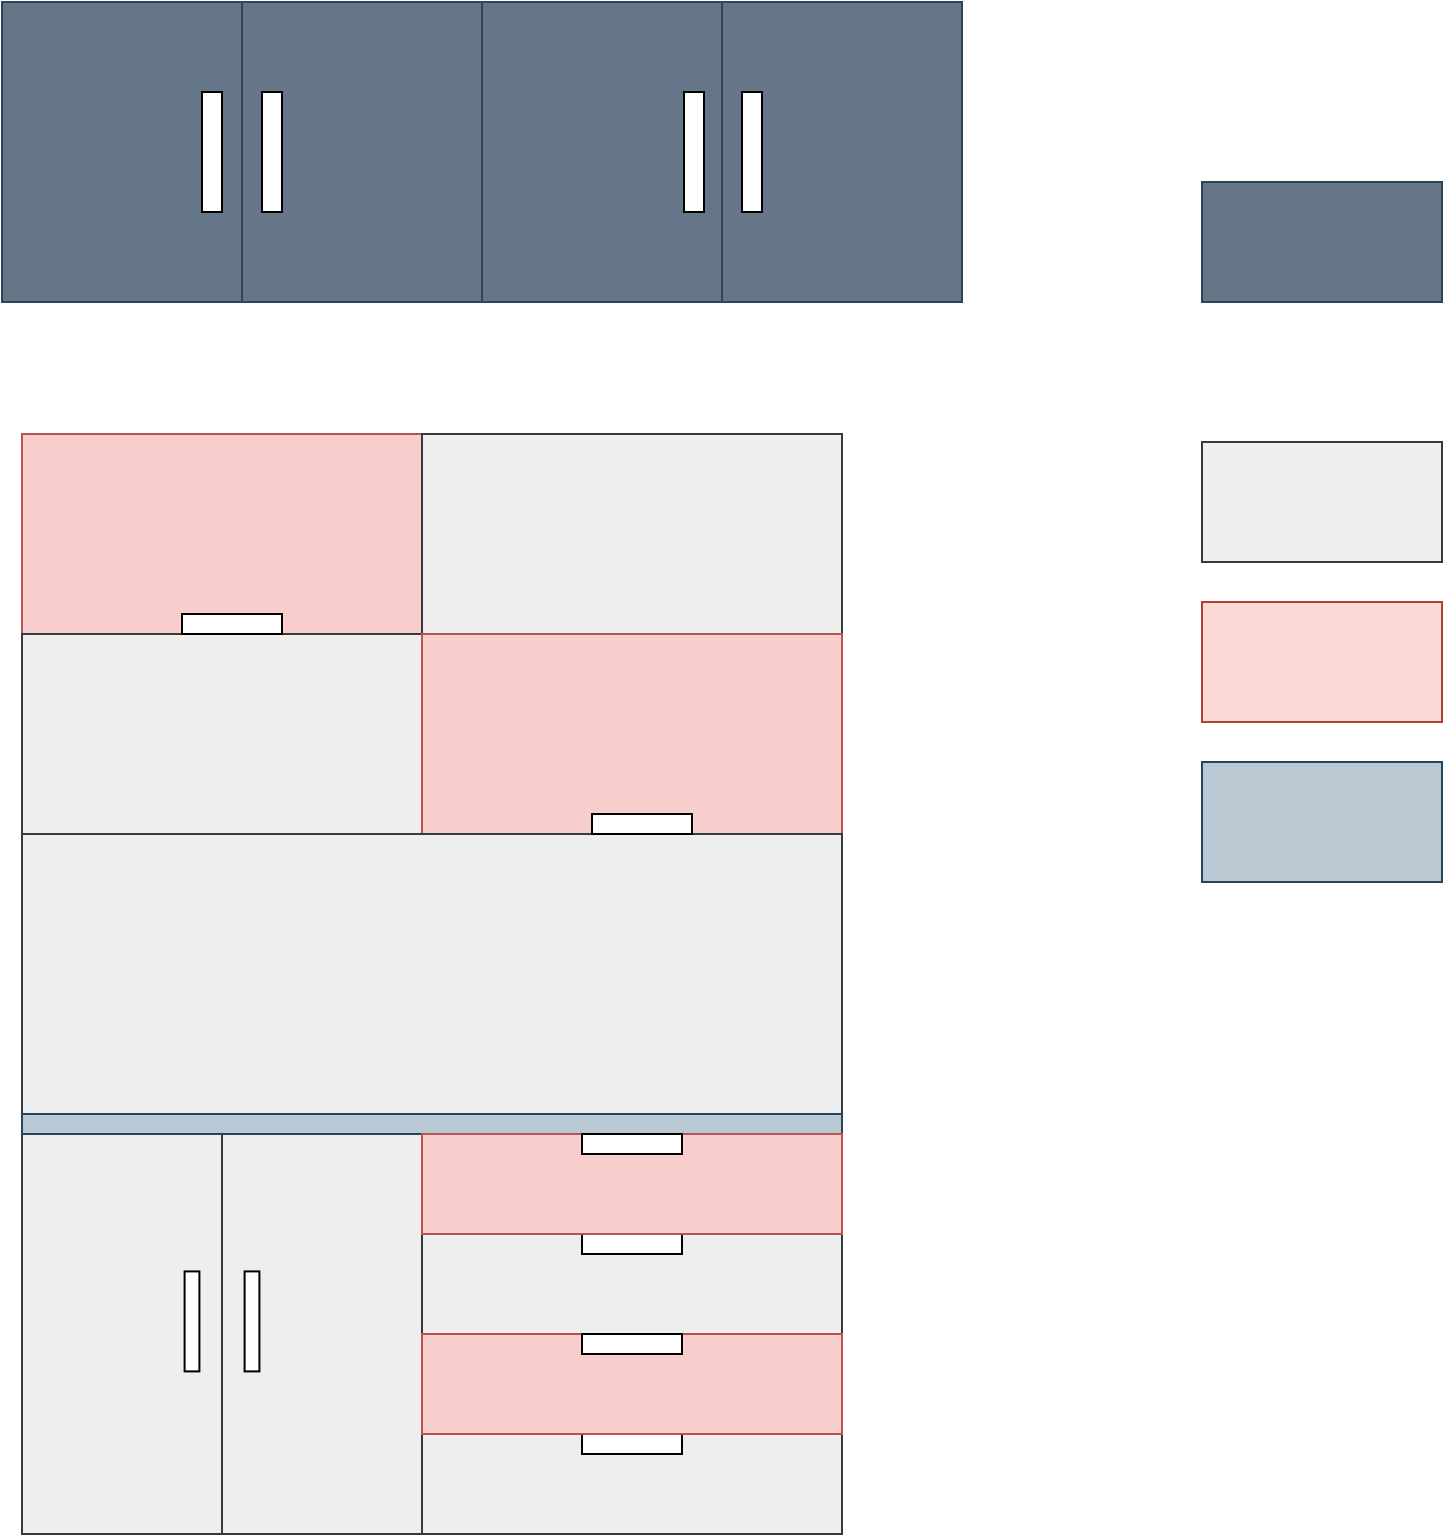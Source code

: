 <mxfile version="21.7.2" type="github">
  <diagram name="Page-1" id="67bxx6ICDhTtdGV3Eazt">
    <mxGraphModel dx="2133" dy="1916" grid="1" gridSize="10" guides="1" tooltips="1" connect="1" arrows="1" fold="1" page="1" pageScale="1" pageWidth="827" pageHeight="1169" math="0" shadow="0">
      <root>
        <mxCell id="0" />
        <mxCell id="1" parent="0" />
        <mxCell id="V_eQYziDbyRIFbU8wqPd-2" value="" style="rounded=0;whiteSpace=wrap;html=1;fillColor=#f8cecc;strokeColor=#b85450;" parent="1" vertex="1">
          <mxGeometry x="-710" y="-774" width="200" height="100" as="geometry" />
        </mxCell>
        <mxCell id="V_eQYziDbyRIFbU8wqPd-3" value="" style="rounded=0;whiteSpace=wrap;html=1;fillColor=#eeeeee;strokeColor=#36393d;" parent="1" vertex="1">
          <mxGeometry x="-510" y="-774" width="210" height="100" as="geometry" />
        </mxCell>
        <mxCell id="V_eQYziDbyRIFbU8wqPd-4" value="" style="rounded=0;whiteSpace=wrap;html=1;fillColor=#eeeeee;strokeColor=#36393d;" parent="1" vertex="1">
          <mxGeometry x="-710" y="-674" width="200" height="100" as="geometry" />
        </mxCell>
        <mxCell id="V_eQYziDbyRIFbU8wqPd-5" value="" style="rounded=0;whiteSpace=wrap;html=1;fillColor=#f8cecc;strokeColor=#b85450;" parent="1" vertex="1">
          <mxGeometry x="-510" y="-674" width="210" height="100" as="geometry" />
        </mxCell>
        <mxCell id="V_eQYziDbyRIFbU8wqPd-6" value="" style="rounded=0;whiteSpace=wrap;html=1;fillColor=#eeeeee;strokeColor=#36393d;" parent="1" vertex="1">
          <mxGeometry x="-710" y="-574" width="410" height="150" as="geometry" />
        </mxCell>
        <mxCell id="V_eQYziDbyRIFbU8wqPd-7" value="" style="rounded=0;whiteSpace=wrap;html=1;rotation=-180;" parent="1" vertex="1">
          <mxGeometry x="-630" y="-684" width="50" height="10" as="geometry" />
        </mxCell>
        <mxCell id="V_eQYziDbyRIFbU8wqPd-8" value="" style="rounded=0;whiteSpace=wrap;html=1;rotation=-180;" parent="1" vertex="1">
          <mxGeometry x="-425" y="-584" width="50" height="10" as="geometry" />
        </mxCell>
        <mxCell id="V_eQYziDbyRIFbU8wqPd-9" value="" style="group" parent="1" vertex="1" connectable="0">
          <mxGeometry x="-710" y="-424" width="200" height="200" as="geometry" />
        </mxCell>
        <mxCell id="V_eQYziDbyRIFbU8wqPd-10" value="" style="rounded=0;whiteSpace=wrap;html=1;fillColor=#eeeeee;strokeColor=#36393d;" parent="V_eQYziDbyRIFbU8wqPd-9" vertex="1">
          <mxGeometry width="100" height="200" as="geometry" />
        </mxCell>
        <mxCell id="V_eQYziDbyRIFbU8wqPd-11" value="" style="rounded=0;whiteSpace=wrap;html=1;fillColor=#eeeeee;strokeColor=#36393d;" parent="V_eQYziDbyRIFbU8wqPd-9" vertex="1">
          <mxGeometry x="100" width="100" height="200" as="geometry" />
        </mxCell>
        <mxCell id="V_eQYziDbyRIFbU8wqPd-12" value="" style="rounded=0;whiteSpace=wrap;html=1;rotation=90;" parent="V_eQYziDbyRIFbU8wqPd-9" vertex="1">
          <mxGeometry x="90" y="89.997" width="50" height="7.407" as="geometry" />
        </mxCell>
        <mxCell id="V_eQYziDbyRIFbU8wqPd-13" value="" style="rounded=0;whiteSpace=wrap;html=1;rotation=90;" parent="V_eQYziDbyRIFbU8wqPd-9" vertex="1">
          <mxGeometry x="60" y="89.997" width="50" height="7.407" as="geometry" />
        </mxCell>
        <mxCell id="V_eQYziDbyRIFbU8wqPd-14" value="" style="group;fillColor=#f8cecc;strokeColor=#b85450;" parent="1" vertex="1" connectable="0">
          <mxGeometry x="-510" y="-274" width="210" height="50" as="geometry" />
        </mxCell>
        <mxCell id="V_eQYziDbyRIFbU8wqPd-15" value="" style="rounded=0;whiteSpace=wrap;html=1;fillColor=#eeeeee;strokeColor=#36393d;" parent="V_eQYziDbyRIFbU8wqPd-14" vertex="1">
          <mxGeometry width="210" height="50" as="geometry" />
        </mxCell>
        <mxCell id="V_eQYziDbyRIFbU8wqPd-16" value="" style="rounded=0;whiteSpace=wrap;html=1;" parent="V_eQYziDbyRIFbU8wqPd-14" vertex="1">
          <mxGeometry x="80" width="50" height="10" as="geometry" />
        </mxCell>
        <mxCell id="V_eQYziDbyRIFbU8wqPd-17" value="" style="group;fillColor=#f8cecc;strokeColor=#b85450;container=0;" parent="1" vertex="1" connectable="0">
          <mxGeometry x="-510" y="-424" width="210" height="50" as="geometry" />
        </mxCell>
        <mxCell id="V_eQYziDbyRIFbU8wqPd-20" value="" style="group;fillColor=#f8cecc;strokeColor=#b85450;container=0;" parent="1" vertex="1" connectable="0">
          <mxGeometry x="-510" y="-324" width="210" height="50" as="geometry" />
        </mxCell>
        <mxCell id="V_eQYziDbyRIFbU8wqPd-23" value="" style="group;fillColor=#f8cecc;strokeColor=#b85450;" parent="1" vertex="1" connectable="0">
          <mxGeometry x="-510" y="-374" width="210" height="50" as="geometry" />
        </mxCell>
        <mxCell id="V_eQYziDbyRIFbU8wqPd-24" value="" style="rounded=0;whiteSpace=wrap;html=1;fillColor=#eeeeee;strokeColor=#36393d;" parent="V_eQYziDbyRIFbU8wqPd-23" vertex="1">
          <mxGeometry width="210" height="50" as="geometry" />
        </mxCell>
        <mxCell id="V_eQYziDbyRIFbU8wqPd-25" value="" style="rounded=0;whiteSpace=wrap;html=1;" parent="V_eQYziDbyRIFbU8wqPd-23" vertex="1">
          <mxGeometry x="80" width="50" height="10" as="geometry" />
        </mxCell>
        <mxCell id="V_eQYziDbyRIFbU8wqPd-26" value="" style="rounded=0;whiteSpace=wrap;html=1;fillColor=#bac8d3;strokeColor=#23445d;" parent="1" vertex="1">
          <mxGeometry x="-710" y="-434" width="410" height="10" as="geometry" />
        </mxCell>
        <mxCell id="V_eQYziDbyRIFbU8wqPd-27" value="" style="rounded=0;whiteSpace=wrap;html=1;fillColor=#fad9d5;strokeColor=#ae4132;" parent="1" vertex="1">
          <mxGeometry x="-120" y="-690" width="120" height="60" as="geometry" />
        </mxCell>
        <mxCell id="V_eQYziDbyRIFbU8wqPd-28" value="" style="rounded=0;whiteSpace=wrap;html=1;fillColor=#bac8d3;strokeColor=#23445d;" parent="1" vertex="1">
          <mxGeometry x="-120" y="-610" width="120" height="60" as="geometry" />
        </mxCell>
        <mxCell id="V_eQYziDbyRIFbU8wqPd-29" value="" style="rounded=0;whiteSpace=wrap;html=1;fillColor=#eeeeee;strokeColor=#36393d;" parent="1" vertex="1">
          <mxGeometry x="-120" y="-770" width="120" height="60" as="geometry" />
        </mxCell>
        <mxCell id="V_eQYziDbyRIFbU8wqPd-30" value="" style="rounded=0;whiteSpace=wrap;html=1;" parent="1" vertex="1">
          <mxGeometry x="-720" y="-990" width="480" height="150" as="geometry" />
        </mxCell>
        <mxCell id="V_eQYziDbyRIFbU8wqPd-34" value="" style="rounded=0;whiteSpace=wrap;html=1;fillColor=#647687;fontColor=#ffffff;strokeColor=#314354;" parent="1" vertex="1">
          <mxGeometry x="-720" y="-990" width="120" height="150" as="geometry" />
        </mxCell>
        <mxCell id="V_eQYziDbyRIFbU8wqPd-35" value="" style="rounded=0;whiteSpace=wrap;html=1;fillColor=#647687;fontColor=#ffffff;strokeColor=#314354;" parent="1" vertex="1">
          <mxGeometry x="-600" y="-990" width="120" height="150" as="geometry" />
        </mxCell>
        <mxCell id="V_eQYziDbyRIFbU8wqPd-36" value="" style="rounded=0;whiteSpace=wrap;html=1;fillColor=#647687;fontColor=#ffffff;strokeColor=#314354;" parent="1" vertex="1">
          <mxGeometry x="-480" y="-990" width="120" height="150" as="geometry" />
        </mxCell>
        <mxCell id="V_eQYziDbyRIFbU8wqPd-37" value="" style="rounded=0;whiteSpace=wrap;html=1;fillColor=#647687;fontColor=#ffffff;strokeColor=#314354;" parent="1" vertex="1">
          <mxGeometry x="-360" y="-990" width="120" height="150" as="geometry" />
        </mxCell>
        <mxCell id="V_eQYziDbyRIFbU8wqPd-38" value="" style="rounded=0;whiteSpace=wrap;html=1;" parent="1" vertex="1">
          <mxGeometry x="-620" y="-945" width="10" height="60" as="geometry" />
        </mxCell>
        <mxCell id="V_eQYziDbyRIFbU8wqPd-39" value="" style="rounded=0;whiteSpace=wrap;html=1;" parent="1" vertex="1">
          <mxGeometry x="-590" y="-945" width="10" height="60" as="geometry" />
        </mxCell>
        <mxCell id="V_eQYziDbyRIFbU8wqPd-40" value="" style="rounded=0;whiteSpace=wrap;html=1;" parent="1" vertex="1">
          <mxGeometry x="-379" y="-945" width="10" height="60" as="geometry" />
        </mxCell>
        <mxCell id="V_eQYziDbyRIFbU8wqPd-41" value="" style="rounded=0;whiteSpace=wrap;html=1;" parent="1" vertex="1">
          <mxGeometry x="-350" y="-945" width="10" height="60" as="geometry" />
        </mxCell>
        <mxCell id="V_eQYziDbyRIFbU8wqPd-42" value="" style="rounded=0;whiteSpace=wrap;html=1;fillColor=#647687;fontColor=#ffffff;strokeColor=#314354;" parent="1" vertex="1">
          <mxGeometry x="-120" y="-900" width="120" height="60" as="geometry" />
        </mxCell>
        <mxCell id="-8dpjaf4cAjb4syKuAM6-2" value="" style="group" vertex="1" connectable="0" parent="1">
          <mxGeometry x="-510" y="-424" width="210" height="50" as="geometry" />
        </mxCell>
        <mxCell id="V_eQYziDbyRIFbU8wqPd-18" value="" style="rounded=0;whiteSpace=wrap;html=1;fillColor=#f8cecc;strokeColor=#b85450;" parent="-8dpjaf4cAjb4syKuAM6-2" vertex="1">
          <mxGeometry width="210" height="50" as="geometry" />
        </mxCell>
        <mxCell id="V_eQYziDbyRIFbU8wqPd-19" value="" style="rounded=0;whiteSpace=wrap;html=1;" parent="-8dpjaf4cAjb4syKuAM6-2" vertex="1">
          <mxGeometry x="80" width="50" height="10" as="geometry" />
        </mxCell>
        <mxCell id="-8dpjaf4cAjb4syKuAM6-3" value="" style="group" vertex="1" connectable="0" parent="1">
          <mxGeometry x="-510" y="-324" width="210" height="50" as="geometry" />
        </mxCell>
        <mxCell id="-8dpjaf4cAjb4syKuAM6-4" value="" style="group" vertex="1" connectable="0" parent="-8dpjaf4cAjb4syKuAM6-3">
          <mxGeometry width="210" height="50" as="geometry" />
        </mxCell>
        <mxCell id="V_eQYziDbyRIFbU8wqPd-21" value="" style="rounded=0;whiteSpace=wrap;html=1;fillColor=#f8cecc;strokeColor=#b85450;" parent="-8dpjaf4cAjb4syKuAM6-4" vertex="1">
          <mxGeometry width="210" height="50" as="geometry" />
        </mxCell>
        <mxCell id="V_eQYziDbyRIFbU8wqPd-22" value="" style="rounded=0;whiteSpace=wrap;html=1;" parent="-8dpjaf4cAjb4syKuAM6-4" vertex="1">
          <mxGeometry x="80" width="50" height="10" as="geometry" />
        </mxCell>
      </root>
    </mxGraphModel>
  </diagram>
</mxfile>
